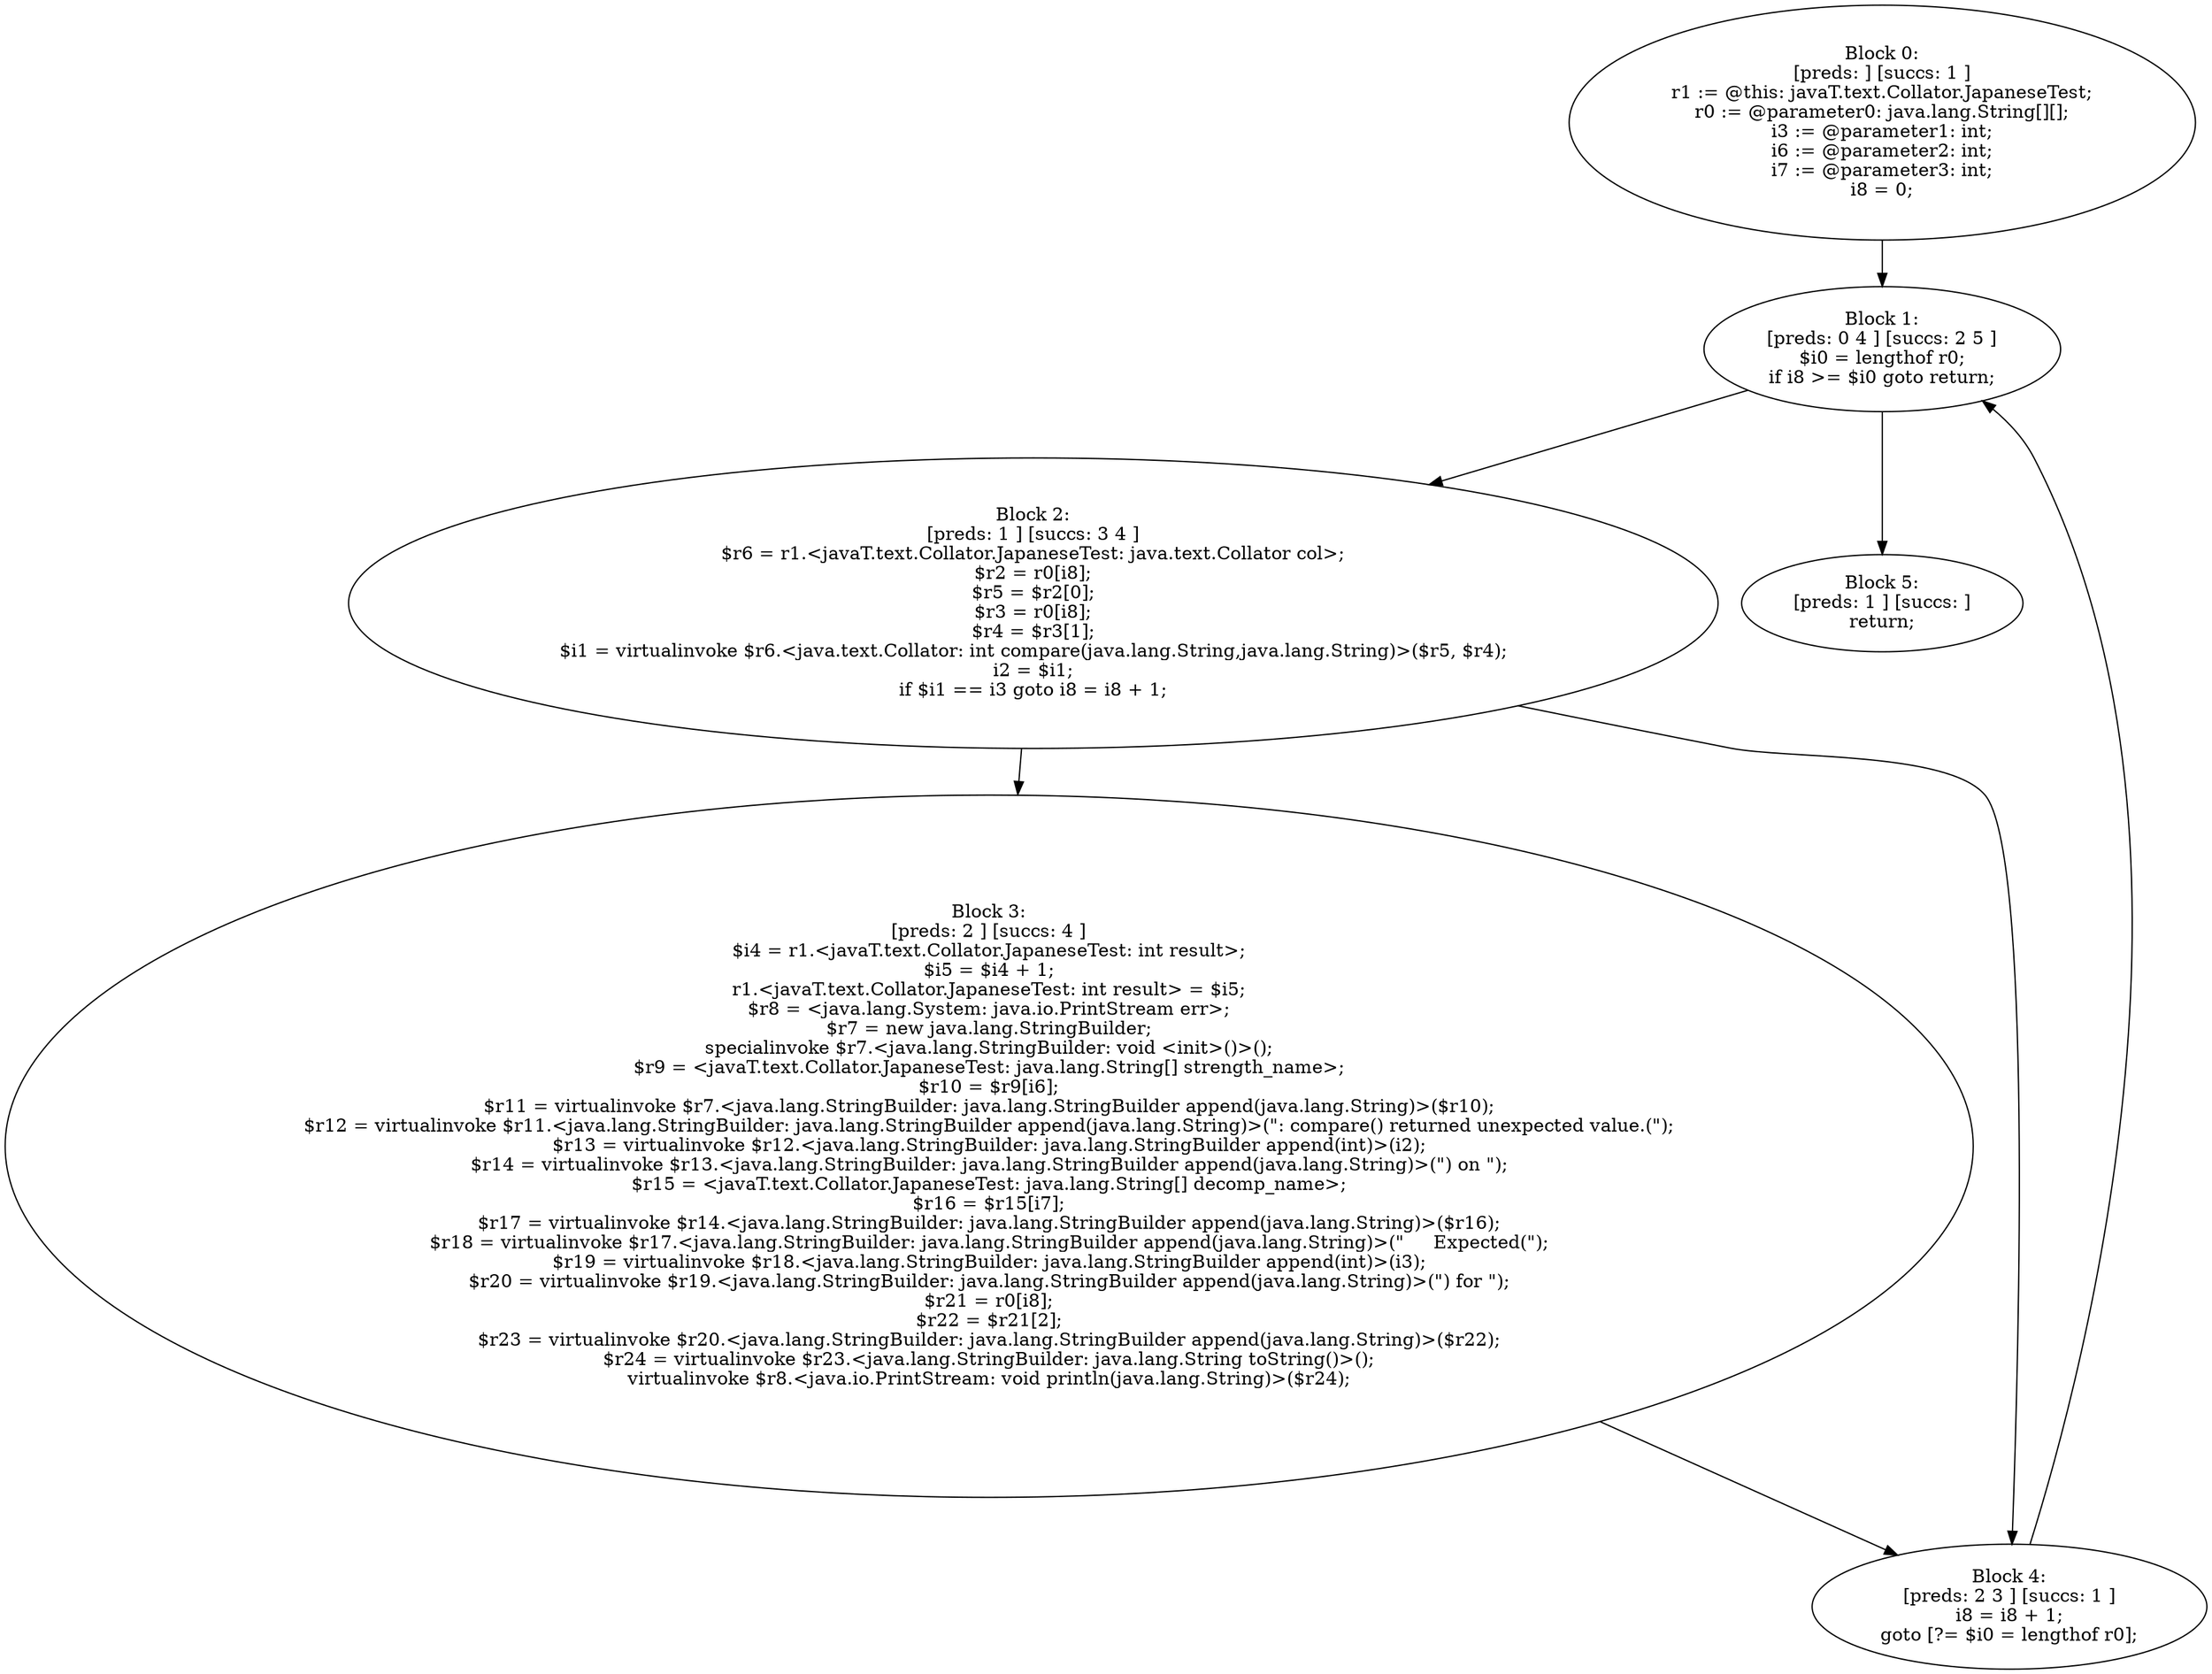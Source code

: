 digraph "unitGraph" {
    "Block 0:
[preds: ] [succs: 1 ]
r1 := @this: javaT.text.Collator.JapaneseTest;
r0 := @parameter0: java.lang.String[][];
i3 := @parameter1: int;
i6 := @parameter2: int;
i7 := @parameter3: int;
i8 = 0;
"
    "Block 1:
[preds: 0 4 ] [succs: 2 5 ]
$i0 = lengthof r0;
if i8 >= $i0 goto return;
"
    "Block 2:
[preds: 1 ] [succs: 3 4 ]
$r6 = r1.<javaT.text.Collator.JapaneseTest: java.text.Collator col>;
$r2 = r0[i8];
$r5 = $r2[0];
$r3 = r0[i8];
$r4 = $r3[1];
$i1 = virtualinvoke $r6.<java.text.Collator: int compare(java.lang.String,java.lang.String)>($r5, $r4);
i2 = $i1;
if $i1 == i3 goto i8 = i8 + 1;
"
    "Block 3:
[preds: 2 ] [succs: 4 ]
$i4 = r1.<javaT.text.Collator.JapaneseTest: int result>;
$i5 = $i4 + 1;
r1.<javaT.text.Collator.JapaneseTest: int result> = $i5;
$r8 = <java.lang.System: java.io.PrintStream err>;
$r7 = new java.lang.StringBuilder;
specialinvoke $r7.<java.lang.StringBuilder: void <init>()>();
$r9 = <javaT.text.Collator.JapaneseTest: java.lang.String[] strength_name>;
$r10 = $r9[i6];
$r11 = virtualinvoke $r7.<java.lang.StringBuilder: java.lang.StringBuilder append(java.lang.String)>($r10);
$r12 = virtualinvoke $r11.<java.lang.StringBuilder: java.lang.StringBuilder append(java.lang.String)>(\": compare() returned unexpected value.(\");
$r13 = virtualinvoke $r12.<java.lang.StringBuilder: java.lang.StringBuilder append(int)>(i2);
$r14 = virtualinvoke $r13.<java.lang.StringBuilder: java.lang.StringBuilder append(java.lang.String)>(\") on \");
$r15 = <javaT.text.Collator.JapaneseTest: java.lang.String[] decomp_name>;
$r16 = $r15[i7];
$r17 = virtualinvoke $r14.<java.lang.StringBuilder: java.lang.StringBuilder append(java.lang.String)>($r16);
$r18 = virtualinvoke $r17.<java.lang.StringBuilder: java.lang.StringBuilder append(java.lang.String)>(\"     Expected(\");
$r19 = virtualinvoke $r18.<java.lang.StringBuilder: java.lang.StringBuilder append(int)>(i3);
$r20 = virtualinvoke $r19.<java.lang.StringBuilder: java.lang.StringBuilder append(java.lang.String)>(\") for \");
$r21 = r0[i8];
$r22 = $r21[2];
$r23 = virtualinvoke $r20.<java.lang.StringBuilder: java.lang.StringBuilder append(java.lang.String)>($r22);
$r24 = virtualinvoke $r23.<java.lang.StringBuilder: java.lang.String toString()>();
virtualinvoke $r8.<java.io.PrintStream: void println(java.lang.String)>($r24);
"
    "Block 4:
[preds: 2 3 ] [succs: 1 ]
i8 = i8 + 1;
goto [?= $i0 = lengthof r0];
"
    "Block 5:
[preds: 1 ] [succs: ]
return;
"
    "Block 0:
[preds: ] [succs: 1 ]
r1 := @this: javaT.text.Collator.JapaneseTest;
r0 := @parameter0: java.lang.String[][];
i3 := @parameter1: int;
i6 := @parameter2: int;
i7 := @parameter3: int;
i8 = 0;
"->"Block 1:
[preds: 0 4 ] [succs: 2 5 ]
$i0 = lengthof r0;
if i8 >= $i0 goto return;
";
    "Block 1:
[preds: 0 4 ] [succs: 2 5 ]
$i0 = lengthof r0;
if i8 >= $i0 goto return;
"->"Block 2:
[preds: 1 ] [succs: 3 4 ]
$r6 = r1.<javaT.text.Collator.JapaneseTest: java.text.Collator col>;
$r2 = r0[i8];
$r5 = $r2[0];
$r3 = r0[i8];
$r4 = $r3[1];
$i1 = virtualinvoke $r6.<java.text.Collator: int compare(java.lang.String,java.lang.String)>($r5, $r4);
i2 = $i1;
if $i1 == i3 goto i8 = i8 + 1;
";
    "Block 1:
[preds: 0 4 ] [succs: 2 5 ]
$i0 = lengthof r0;
if i8 >= $i0 goto return;
"->"Block 5:
[preds: 1 ] [succs: ]
return;
";
    "Block 2:
[preds: 1 ] [succs: 3 4 ]
$r6 = r1.<javaT.text.Collator.JapaneseTest: java.text.Collator col>;
$r2 = r0[i8];
$r5 = $r2[0];
$r3 = r0[i8];
$r4 = $r3[1];
$i1 = virtualinvoke $r6.<java.text.Collator: int compare(java.lang.String,java.lang.String)>($r5, $r4);
i2 = $i1;
if $i1 == i3 goto i8 = i8 + 1;
"->"Block 3:
[preds: 2 ] [succs: 4 ]
$i4 = r1.<javaT.text.Collator.JapaneseTest: int result>;
$i5 = $i4 + 1;
r1.<javaT.text.Collator.JapaneseTest: int result> = $i5;
$r8 = <java.lang.System: java.io.PrintStream err>;
$r7 = new java.lang.StringBuilder;
specialinvoke $r7.<java.lang.StringBuilder: void <init>()>();
$r9 = <javaT.text.Collator.JapaneseTest: java.lang.String[] strength_name>;
$r10 = $r9[i6];
$r11 = virtualinvoke $r7.<java.lang.StringBuilder: java.lang.StringBuilder append(java.lang.String)>($r10);
$r12 = virtualinvoke $r11.<java.lang.StringBuilder: java.lang.StringBuilder append(java.lang.String)>(\": compare() returned unexpected value.(\");
$r13 = virtualinvoke $r12.<java.lang.StringBuilder: java.lang.StringBuilder append(int)>(i2);
$r14 = virtualinvoke $r13.<java.lang.StringBuilder: java.lang.StringBuilder append(java.lang.String)>(\") on \");
$r15 = <javaT.text.Collator.JapaneseTest: java.lang.String[] decomp_name>;
$r16 = $r15[i7];
$r17 = virtualinvoke $r14.<java.lang.StringBuilder: java.lang.StringBuilder append(java.lang.String)>($r16);
$r18 = virtualinvoke $r17.<java.lang.StringBuilder: java.lang.StringBuilder append(java.lang.String)>(\"     Expected(\");
$r19 = virtualinvoke $r18.<java.lang.StringBuilder: java.lang.StringBuilder append(int)>(i3);
$r20 = virtualinvoke $r19.<java.lang.StringBuilder: java.lang.StringBuilder append(java.lang.String)>(\") for \");
$r21 = r0[i8];
$r22 = $r21[2];
$r23 = virtualinvoke $r20.<java.lang.StringBuilder: java.lang.StringBuilder append(java.lang.String)>($r22);
$r24 = virtualinvoke $r23.<java.lang.StringBuilder: java.lang.String toString()>();
virtualinvoke $r8.<java.io.PrintStream: void println(java.lang.String)>($r24);
";
    "Block 2:
[preds: 1 ] [succs: 3 4 ]
$r6 = r1.<javaT.text.Collator.JapaneseTest: java.text.Collator col>;
$r2 = r0[i8];
$r5 = $r2[0];
$r3 = r0[i8];
$r4 = $r3[1];
$i1 = virtualinvoke $r6.<java.text.Collator: int compare(java.lang.String,java.lang.String)>($r5, $r4);
i2 = $i1;
if $i1 == i3 goto i8 = i8 + 1;
"->"Block 4:
[preds: 2 3 ] [succs: 1 ]
i8 = i8 + 1;
goto [?= $i0 = lengthof r0];
";
    "Block 3:
[preds: 2 ] [succs: 4 ]
$i4 = r1.<javaT.text.Collator.JapaneseTest: int result>;
$i5 = $i4 + 1;
r1.<javaT.text.Collator.JapaneseTest: int result> = $i5;
$r8 = <java.lang.System: java.io.PrintStream err>;
$r7 = new java.lang.StringBuilder;
specialinvoke $r7.<java.lang.StringBuilder: void <init>()>();
$r9 = <javaT.text.Collator.JapaneseTest: java.lang.String[] strength_name>;
$r10 = $r9[i6];
$r11 = virtualinvoke $r7.<java.lang.StringBuilder: java.lang.StringBuilder append(java.lang.String)>($r10);
$r12 = virtualinvoke $r11.<java.lang.StringBuilder: java.lang.StringBuilder append(java.lang.String)>(\": compare() returned unexpected value.(\");
$r13 = virtualinvoke $r12.<java.lang.StringBuilder: java.lang.StringBuilder append(int)>(i2);
$r14 = virtualinvoke $r13.<java.lang.StringBuilder: java.lang.StringBuilder append(java.lang.String)>(\") on \");
$r15 = <javaT.text.Collator.JapaneseTest: java.lang.String[] decomp_name>;
$r16 = $r15[i7];
$r17 = virtualinvoke $r14.<java.lang.StringBuilder: java.lang.StringBuilder append(java.lang.String)>($r16);
$r18 = virtualinvoke $r17.<java.lang.StringBuilder: java.lang.StringBuilder append(java.lang.String)>(\"     Expected(\");
$r19 = virtualinvoke $r18.<java.lang.StringBuilder: java.lang.StringBuilder append(int)>(i3);
$r20 = virtualinvoke $r19.<java.lang.StringBuilder: java.lang.StringBuilder append(java.lang.String)>(\") for \");
$r21 = r0[i8];
$r22 = $r21[2];
$r23 = virtualinvoke $r20.<java.lang.StringBuilder: java.lang.StringBuilder append(java.lang.String)>($r22);
$r24 = virtualinvoke $r23.<java.lang.StringBuilder: java.lang.String toString()>();
virtualinvoke $r8.<java.io.PrintStream: void println(java.lang.String)>($r24);
"->"Block 4:
[preds: 2 3 ] [succs: 1 ]
i8 = i8 + 1;
goto [?= $i0 = lengthof r0];
";
    "Block 4:
[preds: 2 3 ] [succs: 1 ]
i8 = i8 + 1;
goto [?= $i0 = lengthof r0];
"->"Block 1:
[preds: 0 4 ] [succs: 2 5 ]
$i0 = lengthof r0;
if i8 >= $i0 goto return;
";
}
